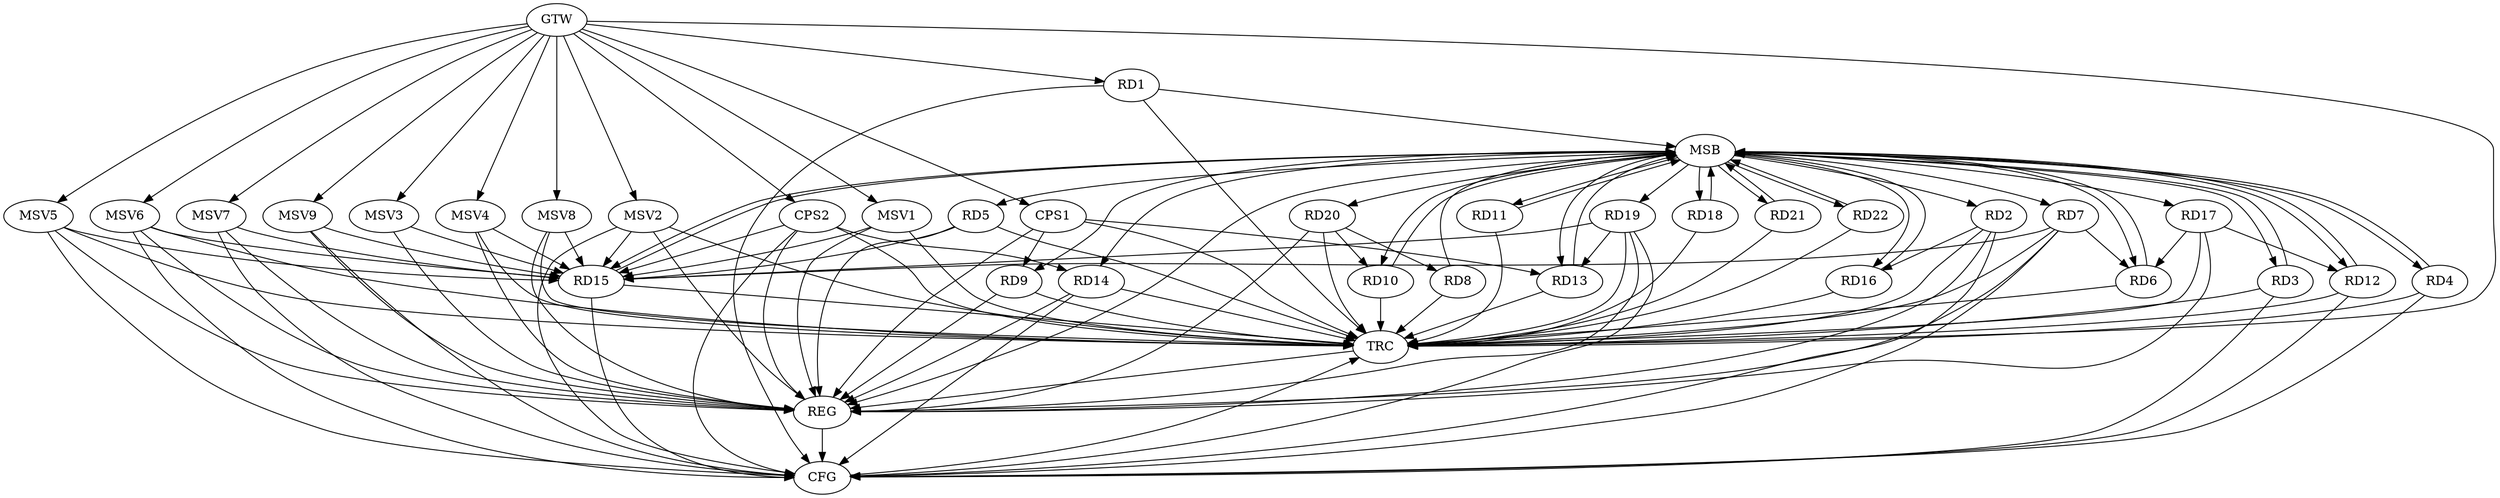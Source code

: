 strict digraph G {
  RD1 [ label="RD1" ];
  RD2 [ label="RD2" ];
  RD3 [ label="RD3" ];
  RD4 [ label="RD4" ];
  RD5 [ label="RD5" ];
  RD6 [ label="RD6" ];
  RD7 [ label="RD7" ];
  RD8 [ label="RD8" ];
  RD9 [ label="RD9" ];
  RD10 [ label="RD10" ];
  RD11 [ label="RD11" ];
  RD12 [ label="RD12" ];
  RD13 [ label="RD13" ];
  RD14 [ label="RD14" ];
  RD15 [ label="RD15" ];
  RD16 [ label="RD16" ];
  RD17 [ label="RD17" ];
  RD18 [ label="RD18" ];
  RD19 [ label="RD19" ];
  RD20 [ label="RD20" ];
  RD21 [ label="RD21" ];
  RD22 [ label="RD22" ];
  CPS1 [ label="CPS1" ];
  CPS2 [ label="CPS2" ];
  GTW [ label="GTW" ];
  REG [ label="REG" ];
  MSB [ label="MSB" ];
  CFG [ label="CFG" ];
  TRC [ label="TRC" ];
  MSV1 [ label="MSV1" ];
  MSV2 [ label="MSV2" ];
  MSV3 [ label="MSV3" ];
  MSV4 [ label="MSV4" ];
  MSV5 [ label="MSV5" ];
  MSV6 [ label="MSV6" ];
  MSV7 [ label="MSV7" ];
  MSV8 [ label="MSV8" ];
  MSV9 [ label="MSV9" ];
  RD2 -> RD16;
  RD5 -> RD15;
  RD7 -> RD6;
  RD17 -> RD6;
  RD7 -> RD15;
  RD20 -> RD8;
  RD20 -> RD10;
  RD17 -> RD12;
  RD19 -> RD13;
  RD19 -> RD15;
  CPS1 -> RD9;
  CPS1 -> RD13;
  CPS2 -> RD14;
  CPS2 -> RD15;
  GTW -> RD1;
  GTW -> CPS1;
  GTW -> CPS2;
  RD2 -> REG;
  RD5 -> REG;
  RD7 -> REG;
  RD9 -> REG;
  RD14 -> REG;
  RD17 -> REG;
  RD19 -> REG;
  RD20 -> REG;
  CPS1 -> REG;
  CPS2 -> REG;
  RD1 -> MSB;
  MSB -> RD16;
  MSB -> REG;
  RD3 -> MSB;
  MSB -> RD18;
  RD4 -> MSB;
  MSB -> RD2;
  MSB -> RD17;
  RD6 -> MSB;
  MSB -> RD7;
  MSB -> RD9;
  MSB -> RD11;
  MSB -> RD15;
  RD8 -> MSB;
  RD10 -> MSB;
  MSB -> RD13;
  RD11 -> MSB;
  MSB -> RD3;
  MSB -> RD4;
  MSB -> RD10;
  MSB -> RD12;
  RD12 -> MSB;
  MSB -> RD21;
  RD13 -> MSB;
  RD15 -> MSB;
  RD16 -> MSB;
  MSB -> RD6;
  MSB -> RD14;
  RD18 -> MSB;
  RD21 -> MSB;
  MSB -> RD20;
  MSB -> RD22;
  RD22 -> MSB;
  MSB -> RD5;
  MSB -> RD19;
  RD15 -> CFG;
  RD2 -> CFG;
  RD14 -> CFG;
  CPS2 -> CFG;
  RD19 -> CFG;
  RD4 -> CFG;
  RD3 -> CFG;
  RD7 -> CFG;
  RD12 -> CFG;
  RD1 -> CFG;
  REG -> CFG;
  RD1 -> TRC;
  RD2 -> TRC;
  RD3 -> TRC;
  RD4 -> TRC;
  RD5 -> TRC;
  RD6 -> TRC;
  RD7 -> TRC;
  RD8 -> TRC;
  RD9 -> TRC;
  RD10 -> TRC;
  RD11 -> TRC;
  RD12 -> TRC;
  RD13 -> TRC;
  RD14 -> TRC;
  RD15 -> TRC;
  RD16 -> TRC;
  RD17 -> TRC;
  RD18 -> TRC;
  RD19 -> TRC;
  RD20 -> TRC;
  RD21 -> TRC;
  RD22 -> TRC;
  CPS1 -> TRC;
  CPS2 -> TRC;
  GTW -> TRC;
  CFG -> TRC;
  TRC -> REG;
  MSV1 -> RD15;
  MSV2 -> RD15;
  GTW -> MSV1;
  MSV1 -> REG;
  MSV1 -> TRC;
  GTW -> MSV2;
  MSV2 -> REG;
  MSV2 -> TRC;
  MSV2 -> CFG;
  MSV3 -> RD15;
  GTW -> MSV3;
  MSV3 -> REG;
  MSV4 -> RD15;
  MSV5 -> RD15;
  GTW -> MSV4;
  MSV4 -> REG;
  MSV4 -> TRC;
  GTW -> MSV5;
  MSV5 -> REG;
  MSV5 -> TRC;
  MSV5 -> CFG;
  MSV6 -> RD15;
  MSV7 -> RD15;
  GTW -> MSV6;
  MSV6 -> REG;
  MSV6 -> TRC;
  MSV6 -> CFG;
  GTW -> MSV7;
  MSV7 -> REG;
  MSV7 -> CFG;
  MSV8 -> RD15;
  GTW -> MSV8;
  MSV8 -> REG;
  MSV8 -> TRC;
  MSV9 -> RD15;
  GTW -> MSV9;
  MSV9 -> REG;
  MSV9 -> CFG;
}

